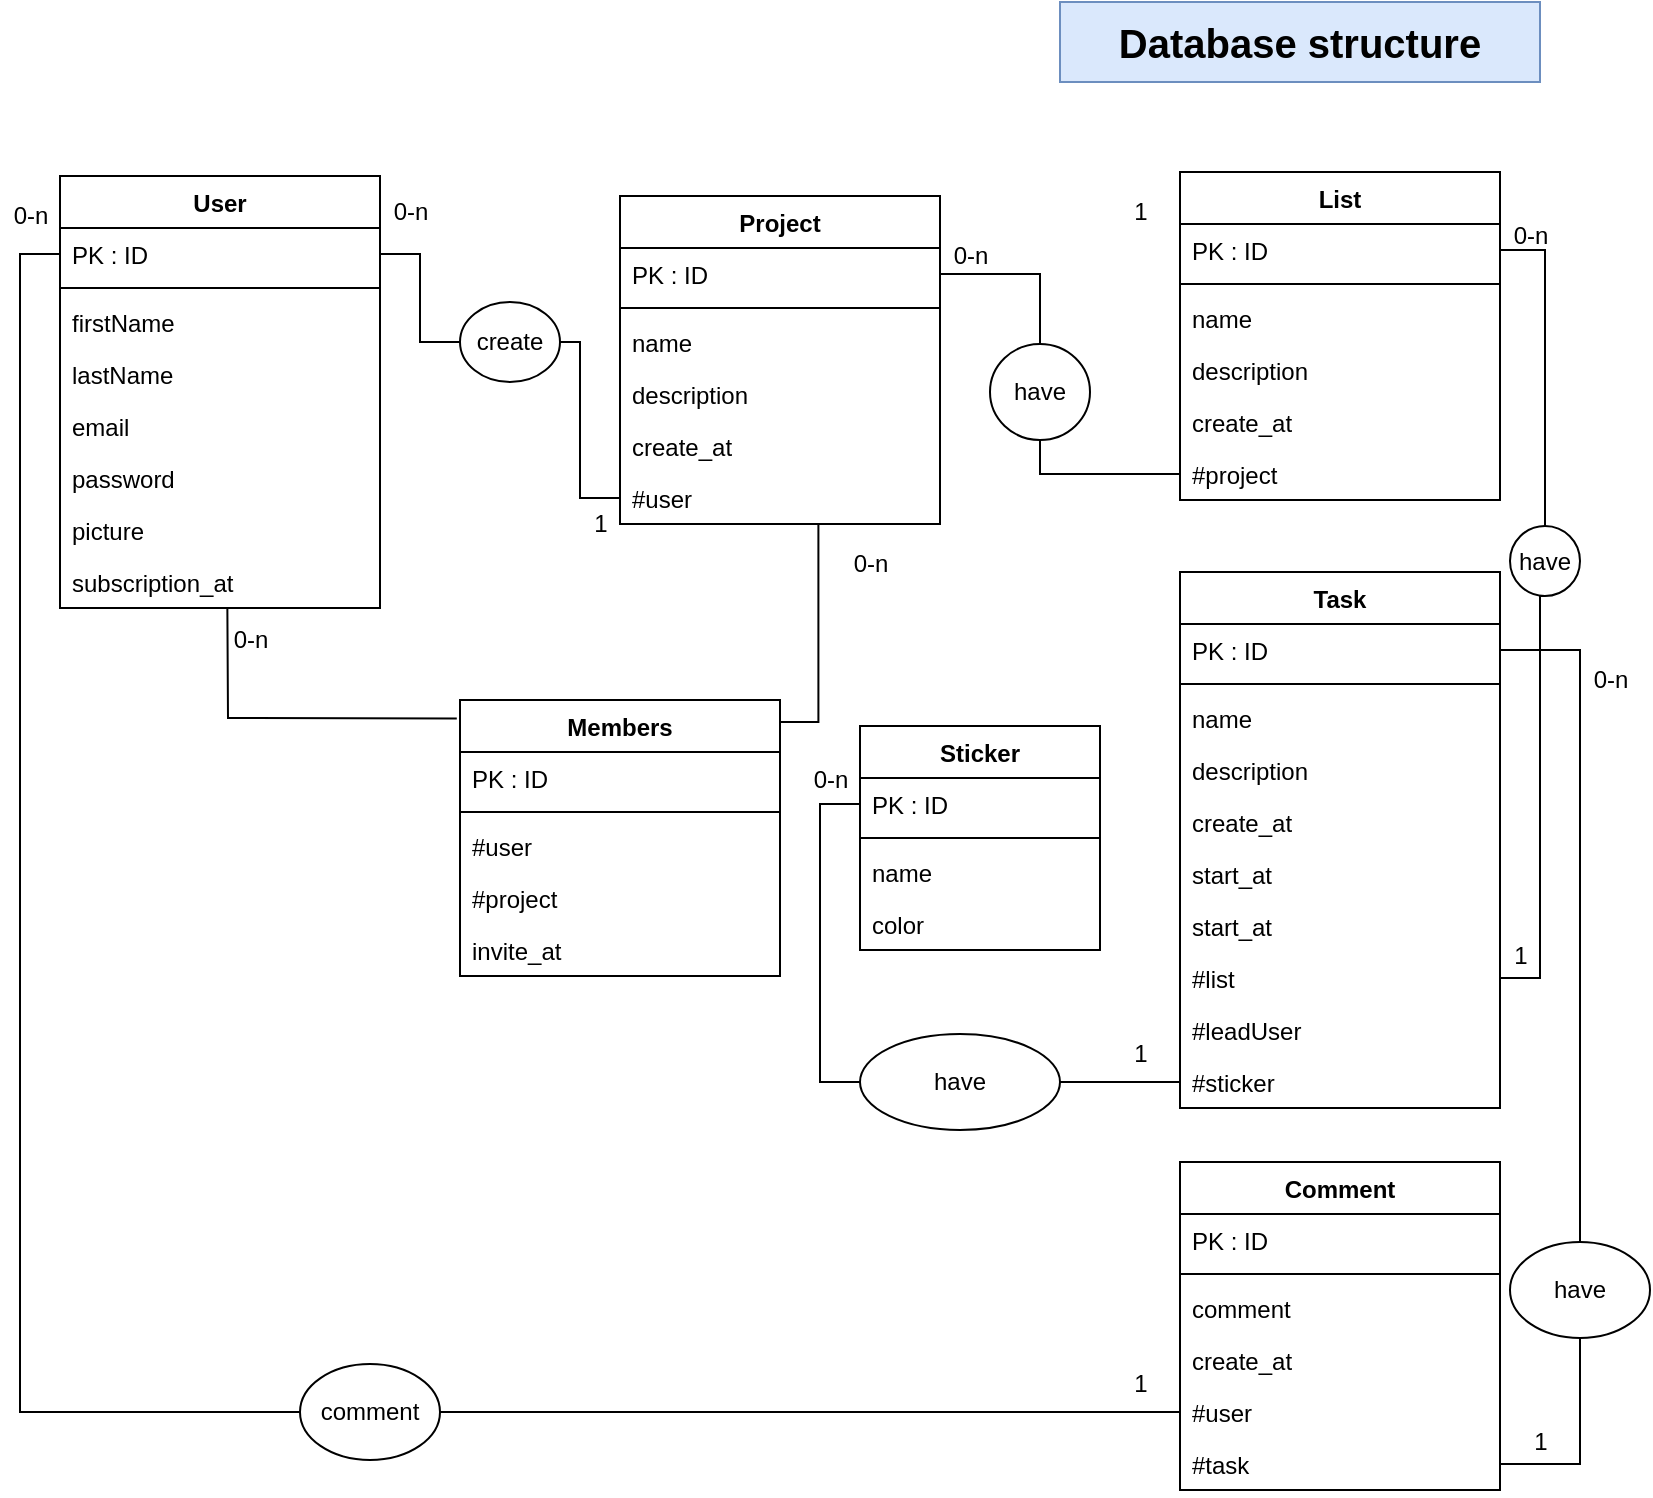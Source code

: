 <mxfile version="14.1.8" type="device"><diagram id="HDbMhDB7XsGi5WWxnpXI" name="Page-1"><mxGraphModel dx="1662" dy="822" grid="1" gridSize="10" guides="1" tooltips="1" connect="1" arrows="1" fold="1" page="1" pageScale="1" pageWidth="827" pageHeight="1169" math="0" shadow="0"><root><mxCell id="0"/><mxCell id="1" parent="0"/><mxCell id="4TvPpoLYzu6q3lhIc_QF-1" value="Project" style="swimlane;fontStyle=1;align=center;verticalAlign=top;childLayout=stackLayout;horizontal=1;startSize=26;horizontalStack=0;resizeParent=1;resizeParentMax=0;resizeLast=0;collapsible=1;marginBottom=0;" parent="1" vertex="1"><mxGeometry x="480" y="137" width="160" height="164" as="geometry"/></mxCell><mxCell id="4TvPpoLYzu6q3lhIc_QF-2" value="PK : ID" style="text;strokeColor=none;fillColor=none;align=left;verticalAlign=top;spacingLeft=4;spacingRight=4;overflow=hidden;rotatable=0;points=[[0,0.5],[1,0.5]];portConstraint=eastwest;" parent="4TvPpoLYzu6q3lhIc_QF-1" vertex="1"><mxGeometry y="26" width="160" height="26" as="geometry"/></mxCell><mxCell id="4TvPpoLYzu6q3lhIc_QF-3" value="" style="line;strokeWidth=1;fillColor=none;align=left;verticalAlign=middle;spacingTop=-1;spacingLeft=3;spacingRight=3;rotatable=0;labelPosition=right;points=[];portConstraint=eastwest;" parent="4TvPpoLYzu6q3lhIc_QF-1" vertex="1"><mxGeometry y="52" width="160" height="8" as="geometry"/></mxCell><mxCell id="4TvPpoLYzu6q3lhIc_QF-22" value="name&#10;" style="text;strokeColor=none;fillColor=none;align=left;verticalAlign=top;spacingLeft=4;spacingRight=4;overflow=hidden;rotatable=0;points=[[0,0.5],[1,0.5]];portConstraint=eastwest;" parent="4TvPpoLYzu6q3lhIc_QF-1" vertex="1"><mxGeometry y="60" width="160" height="26" as="geometry"/></mxCell><mxCell id="4TvPpoLYzu6q3lhIc_QF-23" value="description&#10;" style="text;strokeColor=none;fillColor=none;align=left;verticalAlign=top;spacingLeft=4;spacingRight=4;overflow=hidden;rotatable=0;points=[[0,0.5],[1,0.5]];portConstraint=eastwest;" parent="4TvPpoLYzu6q3lhIc_QF-1" vertex="1"><mxGeometry y="86" width="160" height="26" as="geometry"/></mxCell><mxCell id="4TvPpoLYzu6q3lhIc_QF-21" value="create_at" style="text;strokeColor=none;fillColor=none;align=left;verticalAlign=top;spacingLeft=4;spacingRight=4;overflow=hidden;rotatable=0;points=[[0,0.5],[1,0.5]];portConstraint=eastwest;" parent="4TvPpoLYzu6q3lhIc_QF-1" vertex="1"><mxGeometry y="112" width="160" height="26" as="geometry"/></mxCell><mxCell id="VicLam8vCwVhrmRGH8Kk-8" value="#user" style="text;strokeColor=none;fillColor=none;align=left;verticalAlign=top;spacingLeft=4;spacingRight=4;overflow=hidden;rotatable=0;points=[[0,0.5],[1,0.5]];portConstraint=eastwest;" parent="4TvPpoLYzu6q3lhIc_QF-1" vertex="1"><mxGeometry y="138" width="160" height="26" as="geometry"/></mxCell><mxCell id="XpzDus3BDFnQCMsZYzpW-7" style="rounded=0;orthogonalLoop=1;jettySize=auto;html=1;endArrow=none;endFill=0;exitX=0.523;exitY=1;exitDx=0;exitDy=0;exitPerimeter=0;entryX=-0.01;entryY=0.067;entryDx=0;entryDy=0;entryPerimeter=0;" parent="1" source="4TvPpoLYzu6q3lhIc_QF-13" target="VicLam8vCwVhrmRGH8Kk-1" edge="1"><mxGeometry relative="1" as="geometry"><mxPoint x="282.4" y="371.808" as="sourcePoint"/><mxPoint x="404" y="399.5" as="targetPoint"/><Array as="points"><mxPoint x="284" y="398"/></Array></mxGeometry></mxCell><mxCell id="4TvPpoLYzu6q3lhIc_QF-5" value="User" style="swimlane;fontStyle=1;align=center;verticalAlign=top;childLayout=stackLayout;horizontal=1;startSize=26;horizontalStack=0;resizeParent=1;resizeParentMax=0;resizeLast=0;collapsible=1;marginBottom=0;" parent="1" vertex="1"><mxGeometry x="200" y="127" width="160" height="216" as="geometry"/></mxCell><mxCell id="4TvPpoLYzu6q3lhIc_QF-6" value="PK : ID" style="text;strokeColor=none;fillColor=none;align=left;verticalAlign=top;spacingLeft=4;spacingRight=4;overflow=hidden;rotatable=0;points=[[0,0.5],[1,0.5]];portConstraint=eastwest;" parent="4TvPpoLYzu6q3lhIc_QF-5" vertex="1"><mxGeometry y="26" width="160" height="26" as="geometry"/></mxCell><mxCell id="4TvPpoLYzu6q3lhIc_QF-7" value="" style="line;strokeWidth=1;fillColor=none;align=left;verticalAlign=middle;spacingTop=-1;spacingLeft=3;spacingRight=3;rotatable=0;labelPosition=right;points=[];portConstraint=eastwest;" parent="4TvPpoLYzu6q3lhIc_QF-5" vertex="1"><mxGeometry y="52" width="160" height="8" as="geometry"/></mxCell><mxCell id="4TvPpoLYzu6q3lhIc_QF-10" value="firstName" style="text;strokeColor=none;fillColor=none;align=left;verticalAlign=top;spacingLeft=4;spacingRight=4;overflow=hidden;rotatable=0;points=[[0,0.5],[1,0.5]];portConstraint=eastwest;" parent="4TvPpoLYzu6q3lhIc_QF-5" vertex="1"><mxGeometry y="60" width="160" height="26" as="geometry"/></mxCell><mxCell id="4TvPpoLYzu6q3lhIc_QF-11" value="lastName&#10;" style="text;strokeColor=none;fillColor=none;align=left;verticalAlign=top;spacingLeft=4;spacingRight=4;overflow=hidden;rotatable=0;points=[[0,0.5],[1,0.5]];portConstraint=eastwest;" parent="4TvPpoLYzu6q3lhIc_QF-5" vertex="1"><mxGeometry y="86" width="160" height="26" as="geometry"/></mxCell><mxCell id="4TvPpoLYzu6q3lhIc_QF-12" value="email&#10;" style="text;strokeColor=none;fillColor=none;align=left;verticalAlign=top;spacingLeft=4;spacingRight=4;overflow=hidden;rotatable=0;points=[[0,0.5],[1,0.5]];portConstraint=eastwest;" parent="4TvPpoLYzu6q3lhIc_QF-5" vertex="1"><mxGeometry y="112" width="160" height="26" as="geometry"/></mxCell><mxCell id="4TvPpoLYzu6q3lhIc_QF-15" value="password&#10;&#10;" style="text;strokeColor=none;fillColor=none;align=left;verticalAlign=top;spacingLeft=4;spacingRight=4;overflow=hidden;rotatable=0;points=[[0,0.5],[1,0.5]];portConstraint=eastwest;" parent="4TvPpoLYzu6q3lhIc_QF-5" vertex="1"><mxGeometry y="138" width="160" height="26" as="geometry"/></mxCell><mxCell id="4TvPpoLYzu6q3lhIc_QF-24" value="picture&#10;" style="text;strokeColor=none;fillColor=none;align=left;verticalAlign=top;spacingLeft=4;spacingRight=4;overflow=hidden;rotatable=0;points=[[0,0.5],[1,0.5]];portConstraint=eastwest;" parent="4TvPpoLYzu6q3lhIc_QF-5" vertex="1"><mxGeometry y="164" width="160" height="26" as="geometry"/></mxCell><mxCell id="4TvPpoLYzu6q3lhIc_QF-13" value="subscription_at" style="text;strokeColor=none;fillColor=none;align=left;verticalAlign=top;spacingLeft=4;spacingRight=4;overflow=hidden;rotatable=0;points=[[0,0.5],[1,0.5]];portConstraint=eastwest;" parent="4TvPpoLYzu6q3lhIc_QF-5" vertex="1"><mxGeometry y="190" width="160" height="26" as="geometry"/></mxCell><mxCell id="4TvPpoLYzu6q3lhIc_QF-25" value="List" style="swimlane;fontStyle=1;align=center;verticalAlign=top;childLayout=stackLayout;horizontal=1;startSize=26;horizontalStack=0;resizeParent=1;resizeParentMax=0;resizeLast=0;collapsible=1;marginBottom=0;" parent="1" vertex="1"><mxGeometry x="760" y="125" width="160" height="164" as="geometry"/></mxCell><mxCell id="4TvPpoLYzu6q3lhIc_QF-26" value="PK : ID" style="text;strokeColor=none;fillColor=none;align=left;verticalAlign=top;spacingLeft=4;spacingRight=4;overflow=hidden;rotatable=0;points=[[0,0.5],[1,0.5]];portConstraint=eastwest;" parent="4TvPpoLYzu6q3lhIc_QF-25" vertex="1"><mxGeometry y="26" width="160" height="26" as="geometry"/></mxCell><mxCell id="4TvPpoLYzu6q3lhIc_QF-27" value="" style="line;strokeWidth=1;fillColor=none;align=left;verticalAlign=middle;spacingTop=-1;spacingLeft=3;spacingRight=3;rotatable=0;labelPosition=right;points=[];portConstraint=eastwest;" parent="4TvPpoLYzu6q3lhIc_QF-25" vertex="1"><mxGeometry y="52" width="160" height="8" as="geometry"/></mxCell><mxCell id="4TvPpoLYzu6q3lhIc_QF-28" value="name&#10;" style="text;strokeColor=none;fillColor=none;align=left;verticalAlign=top;spacingLeft=4;spacingRight=4;overflow=hidden;rotatable=0;points=[[0,0.5],[1,0.5]];portConstraint=eastwest;" parent="4TvPpoLYzu6q3lhIc_QF-25" vertex="1"><mxGeometry y="60" width="160" height="26" as="geometry"/></mxCell><mxCell id="4TvPpoLYzu6q3lhIc_QF-29" value="description&#10;" style="text;strokeColor=none;fillColor=none;align=left;verticalAlign=top;spacingLeft=4;spacingRight=4;overflow=hidden;rotatable=0;points=[[0,0.5],[1,0.5]];portConstraint=eastwest;" parent="4TvPpoLYzu6q3lhIc_QF-25" vertex="1"><mxGeometry y="86" width="160" height="26" as="geometry"/></mxCell><mxCell id="XpzDus3BDFnQCMsZYzpW-29" value="create_at" style="text;strokeColor=none;fillColor=none;align=left;verticalAlign=top;spacingLeft=4;spacingRight=4;overflow=hidden;rotatable=0;points=[[0,0.5],[1,0.5]];portConstraint=eastwest;" parent="4TvPpoLYzu6q3lhIc_QF-25" vertex="1"><mxGeometry y="112" width="160" height="26" as="geometry"/></mxCell><mxCell id="4TvPpoLYzu6q3lhIc_QF-30" value="#project" style="text;strokeColor=none;fillColor=none;align=left;verticalAlign=top;spacingLeft=4;spacingRight=4;overflow=hidden;rotatable=0;points=[[0,0.5],[1,0.5]];portConstraint=eastwest;" parent="4TvPpoLYzu6q3lhIc_QF-25" vertex="1"><mxGeometry y="138" width="160" height="26" as="geometry"/></mxCell><mxCell id="4TvPpoLYzu6q3lhIc_QF-33" value="Task" style="swimlane;fontStyle=1;align=center;verticalAlign=top;childLayout=stackLayout;horizontal=1;startSize=26;horizontalStack=0;resizeParent=1;resizeParentMax=0;resizeLast=0;collapsible=1;marginBottom=0;" parent="1" vertex="1"><mxGeometry x="760" y="325" width="160" height="268" as="geometry"/></mxCell><mxCell id="4TvPpoLYzu6q3lhIc_QF-34" value="PK : ID" style="text;strokeColor=none;fillColor=none;align=left;verticalAlign=top;spacingLeft=4;spacingRight=4;overflow=hidden;rotatable=0;points=[[0,0.5],[1,0.5]];portConstraint=eastwest;" parent="4TvPpoLYzu6q3lhIc_QF-33" vertex="1"><mxGeometry y="26" width="160" height="26" as="geometry"/></mxCell><mxCell id="4TvPpoLYzu6q3lhIc_QF-35" value="" style="line;strokeWidth=1;fillColor=none;align=left;verticalAlign=middle;spacingTop=-1;spacingLeft=3;spacingRight=3;rotatable=0;labelPosition=right;points=[];portConstraint=eastwest;" parent="4TvPpoLYzu6q3lhIc_QF-33" vertex="1"><mxGeometry y="52" width="160" height="8" as="geometry"/></mxCell><mxCell id="4TvPpoLYzu6q3lhIc_QF-36" value="name&#10;" style="text;strokeColor=none;fillColor=none;align=left;verticalAlign=top;spacingLeft=4;spacingRight=4;overflow=hidden;rotatable=0;points=[[0,0.5],[1,0.5]];portConstraint=eastwest;" parent="4TvPpoLYzu6q3lhIc_QF-33" vertex="1"><mxGeometry y="60" width="160" height="26" as="geometry"/></mxCell><mxCell id="4TvPpoLYzu6q3lhIc_QF-37" value="description&#10;" style="text;strokeColor=none;fillColor=none;align=left;verticalAlign=top;spacingLeft=4;spacingRight=4;overflow=hidden;rotatable=0;points=[[0,0.5],[1,0.5]];portConstraint=eastwest;" parent="4TvPpoLYzu6q3lhIc_QF-33" vertex="1"><mxGeometry y="86" width="160" height="26" as="geometry"/></mxCell><mxCell id="VicLam8vCwVhrmRGH8Kk-11" value="create_at" style="text;strokeColor=none;fillColor=none;align=left;verticalAlign=top;spacingLeft=4;spacingRight=4;overflow=hidden;rotatable=0;points=[[0,0.5],[1,0.5]];portConstraint=eastwest;" parent="4TvPpoLYzu6q3lhIc_QF-33" vertex="1"><mxGeometry y="112" width="160" height="26" as="geometry"/></mxCell><mxCell id="VicLam8vCwVhrmRGH8Kk-13" value="start_at" style="text;strokeColor=none;fillColor=none;align=left;verticalAlign=top;spacingLeft=4;spacingRight=4;overflow=hidden;rotatable=0;points=[[0,0.5],[1,0.5]];portConstraint=eastwest;" parent="4TvPpoLYzu6q3lhIc_QF-33" vertex="1"><mxGeometry y="138" width="160" height="26" as="geometry"/></mxCell><mxCell id="VicLam8vCwVhrmRGH8Kk-12" value="start_at" style="text;strokeColor=none;fillColor=none;align=left;verticalAlign=top;spacingLeft=4;spacingRight=4;overflow=hidden;rotatable=0;points=[[0,0.5],[1,0.5]];portConstraint=eastwest;" parent="4TvPpoLYzu6q3lhIc_QF-33" vertex="1"><mxGeometry y="164" width="160" height="26" as="geometry"/></mxCell><mxCell id="XpzDus3BDFnQCMsZYzpW-15" value="#list" style="text;strokeColor=none;fillColor=none;align=left;verticalAlign=top;spacingLeft=4;spacingRight=4;overflow=hidden;rotatable=0;points=[[0,0.5],[1,0.5]];portConstraint=eastwest;" parent="4TvPpoLYzu6q3lhIc_QF-33" vertex="1"><mxGeometry y="190" width="160" height="26" as="geometry"/></mxCell><mxCell id="VicLam8vCwVhrmRGH8Kk-14" value="#leadUser" style="text;strokeColor=none;fillColor=none;align=left;verticalAlign=top;spacingLeft=4;spacingRight=4;overflow=hidden;rotatable=0;points=[[0,0.5],[1,0.5]];portConstraint=eastwest;" parent="4TvPpoLYzu6q3lhIc_QF-33" vertex="1"><mxGeometry y="216" width="160" height="26" as="geometry"/></mxCell><mxCell id="4TvPpoLYzu6q3lhIc_QF-38" value="#sticker" style="text;strokeColor=none;fillColor=none;align=left;verticalAlign=top;spacingLeft=4;spacingRight=4;overflow=hidden;rotatable=0;points=[[0,0.5],[1,0.5]];portConstraint=eastwest;" parent="4TvPpoLYzu6q3lhIc_QF-33" vertex="1"><mxGeometry y="242" width="160" height="26" as="geometry"/></mxCell><mxCell id="4TvPpoLYzu6q3lhIc_QF-42" value="Comment" style="swimlane;fontStyle=1;align=center;verticalAlign=top;childLayout=stackLayout;horizontal=1;startSize=26;horizontalStack=0;resizeParent=1;resizeParentMax=0;resizeLast=0;collapsible=1;marginBottom=0;" parent="1" vertex="1"><mxGeometry x="760" y="620" width="160" height="164" as="geometry"/></mxCell><mxCell id="4TvPpoLYzu6q3lhIc_QF-43" value="PK : ID" style="text;strokeColor=none;fillColor=none;align=left;verticalAlign=top;spacingLeft=4;spacingRight=4;overflow=hidden;rotatable=0;points=[[0,0.5],[1,0.5]];portConstraint=eastwest;" parent="4TvPpoLYzu6q3lhIc_QF-42" vertex="1"><mxGeometry y="26" width="160" height="26" as="geometry"/></mxCell><mxCell id="4TvPpoLYzu6q3lhIc_QF-44" value="" style="line;strokeWidth=1;fillColor=none;align=left;verticalAlign=middle;spacingTop=-1;spacingLeft=3;spacingRight=3;rotatable=0;labelPosition=right;points=[];portConstraint=eastwest;" parent="4TvPpoLYzu6q3lhIc_QF-42" vertex="1"><mxGeometry y="52" width="160" height="8" as="geometry"/></mxCell><mxCell id="4TvPpoLYzu6q3lhIc_QF-46" value="comment" style="text;strokeColor=none;fillColor=none;align=left;verticalAlign=top;spacingLeft=4;spacingRight=4;overflow=hidden;rotatable=0;points=[[0,0.5],[1,0.5]];portConstraint=eastwest;" parent="4TvPpoLYzu6q3lhIc_QF-42" vertex="1"><mxGeometry y="60" width="160" height="26" as="geometry"/></mxCell><mxCell id="4TvPpoLYzu6q3lhIc_QF-47" value="create_at" style="text;strokeColor=none;fillColor=none;align=left;verticalAlign=top;spacingLeft=4;spacingRight=4;overflow=hidden;rotatable=0;points=[[0,0.5],[1,0.5]];portConstraint=eastwest;" parent="4TvPpoLYzu6q3lhIc_QF-42" vertex="1"><mxGeometry y="86" width="160" height="26" as="geometry"/></mxCell><mxCell id="4TvPpoLYzu6q3lhIc_QF-48" value="#user&#10;" style="text;strokeColor=none;fillColor=none;align=left;verticalAlign=top;spacingLeft=4;spacingRight=4;overflow=hidden;rotatable=0;points=[[0,0.5],[1,0.5]];portConstraint=eastwest;" parent="4TvPpoLYzu6q3lhIc_QF-42" vertex="1"><mxGeometry y="112" width="160" height="26" as="geometry"/></mxCell><mxCell id="XpzDus3BDFnQCMsZYzpW-10" value="#task" style="text;strokeColor=none;fillColor=none;align=left;verticalAlign=top;spacingLeft=4;spacingRight=4;overflow=hidden;rotatable=0;points=[[0,0.5],[1,0.5]];portConstraint=eastwest;" parent="4TvPpoLYzu6q3lhIc_QF-42" vertex="1"><mxGeometry y="138" width="160" height="26" as="geometry"/></mxCell><mxCell id="4TvPpoLYzu6q3lhIc_QF-51" style="edgeStyle=orthogonalEdgeStyle;rounded=0;orthogonalLoop=1;jettySize=auto;html=1;entryX=1;entryY=0.5;entryDx=0;entryDy=0;startArrow=none;startFill=0;endArrow=none;endFill=0;exitX=0;exitY=0.5;exitDx=0;exitDy=0;" parent="1" source="VicLam8vCwVhrmRGH8Kk-26" target="4TvPpoLYzu6q3lhIc_QF-6" edge="1"><mxGeometry relative="1" as="geometry"/></mxCell><mxCell id="4TvPpoLYzu6q3lhIc_QF-52" style="edgeStyle=orthogonalEdgeStyle;rounded=0;orthogonalLoop=1;jettySize=auto;html=1;entryX=1;entryY=0.5;entryDx=0;entryDy=0;endArrow=none;endFill=0;exitX=0.5;exitY=0;exitDx=0;exitDy=0;" parent="1" source="VicLam8vCwVhrmRGH8Kk-42" target="4TvPpoLYzu6q3lhIc_QF-2" edge="1"><mxGeometry relative="1" as="geometry"/></mxCell><mxCell id="4TvPpoLYzu6q3lhIc_QF-53" style="edgeStyle=orthogonalEdgeStyle;rounded=0;orthogonalLoop=1;jettySize=auto;html=1;entryX=1;entryY=0.5;entryDx=0;entryDy=0;endArrow=none;endFill=0;exitX=0.5;exitY=0;exitDx=0;exitDy=0;" parent="1" source="VicLam8vCwVhrmRGH8Kk-43" target="4TvPpoLYzu6q3lhIc_QF-26" edge="1"><mxGeometry relative="1" as="geometry"><mxPoint x="960" y="510" as="sourcePoint"/><mxPoint x="920" y="276" as="targetPoint"/></mxGeometry></mxCell><mxCell id="4TvPpoLYzu6q3lhIc_QF-54" style="rounded=0;orthogonalLoop=1;jettySize=auto;html=1;endArrow=none;endFill=0;exitX=0.5;exitY=0;exitDx=0;exitDy=0;entryX=1;entryY=0.5;entryDx=0;entryDy=0;" parent="1" source="VicLam8vCwVhrmRGH8Kk-44" target="4TvPpoLYzu6q3lhIc_QF-34" edge="1"><mxGeometry relative="1" as="geometry"><mxPoint x="960" y="620" as="targetPoint"/><Array as="points"><mxPoint x="960" y="364"/></Array></mxGeometry></mxCell><mxCell id="VicLam8vCwVhrmRGH8Kk-10" style="edgeStyle=orthogonalEdgeStyle;rounded=0;orthogonalLoop=1;jettySize=auto;html=1;endArrow=none;endFill=0;exitX=1;exitY=0.08;exitDx=0;exitDy=0;exitPerimeter=0;entryX=0.62;entryY=1;entryDx=0;entryDy=0;entryPerimeter=0;" parent="1" source="VicLam8vCwVhrmRGH8Kk-1" target="VicLam8vCwVhrmRGH8Kk-8" edge="1"><mxGeometry relative="1" as="geometry"><mxPoint x="580" y="327" as="targetPoint"/><Array as="points"><mxPoint x="579" y="400"/></Array></mxGeometry></mxCell><mxCell id="VicLam8vCwVhrmRGH8Kk-1" value="Members" style="swimlane;fontStyle=1;align=center;verticalAlign=top;childLayout=stackLayout;horizontal=1;startSize=26;horizontalStack=0;resizeParent=1;resizeParentMax=0;resizeLast=0;collapsible=1;marginBottom=0;" parent="1" vertex="1"><mxGeometry x="400" y="389" width="160" height="138" as="geometry"/></mxCell><mxCell id="VicLam8vCwVhrmRGH8Kk-2" value="PK : ID" style="text;strokeColor=none;fillColor=none;align=left;verticalAlign=top;spacingLeft=4;spacingRight=4;overflow=hidden;rotatable=0;points=[[0,0.5],[1,0.5]];portConstraint=eastwest;" parent="VicLam8vCwVhrmRGH8Kk-1" vertex="1"><mxGeometry y="26" width="160" height="26" as="geometry"/></mxCell><mxCell id="VicLam8vCwVhrmRGH8Kk-3" value="" style="line;strokeWidth=1;fillColor=none;align=left;verticalAlign=middle;spacingTop=-1;spacingLeft=3;spacingRight=3;rotatable=0;labelPosition=right;points=[];portConstraint=eastwest;" parent="VicLam8vCwVhrmRGH8Kk-1" vertex="1"><mxGeometry y="52" width="160" height="8" as="geometry"/></mxCell><mxCell id="VicLam8vCwVhrmRGH8Kk-4" value="#user" style="text;strokeColor=none;fillColor=none;align=left;verticalAlign=top;spacingLeft=4;spacingRight=4;overflow=hidden;rotatable=0;points=[[0,0.5],[1,0.5]];portConstraint=eastwest;" parent="VicLam8vCwVhrmRGH8Kk-1" vertex="1"><mxGeometry y="60" width="160" height="26" as="geometry"/></mxCell><mxCell id="VicLam8vCwVhrmRGH8Kk-7" value="#project" style="text;strokeColor=none;fillColor=none;align=left;verticalAlign=top;spacingLeft=4;spacingRight=4;overflow=hidden;rotatable=0;points=[[0,0.5],[1,0.5]];portConstraint=eastwest;" parent="VicLam8vCwVhrmRGH8Kk-1" vertex="1"><mxGeometry y="86" width="160" height="26" as="geometry"/></mxCell><mxCell id="VicLam8vCwVhrmRGH8Kk-5" value="invite_at" style="text;strokeColor=none;fillColor=none;align=left;verticalAlign=top;spacingLeft=4;spacingRight=4;overflow=hidden;rotatable=0;points=[[0,0.5],[1,0.5]];portConstraint=eastwest;" parent="VicLam8vCwVhrmRGH8Kk-1" vertex="1"><mxGeometry y="112" width="160" height="26" as="geometry"/></mxCell><mxCell id="VicLam8vCwVhrmRGH8Kk-15" value="Sticker" style="swimlane;fontStyle=1;align=center;verticalAlign=top;childLayout=stackLayout;horizontal=1;startSize=26;horizontalStack=0;resizeParent=1;resizeParentMax=0;resizeLast=0;collapsible=1;marginBottom=0;" parent="1" vertex="1"><mxGeometry x="600" y="402" width="120" height="112" as="geometry"/></mxCell><mxCell id="VicLam8vCwVhrmRGH8Kk-16" value="PK : ID" style="text;strokeColor=none;fillColor=none;align=left;verticalAlign=top;spacingLeft=4;spacingRight=4;overflow=hidden;rotatable=0;points=[[0,0.5],[1,0.5]];portConstraint=eastwest;" parent="VicLam8vCwVhrmRGH8Kk-15" vertex="1"><mxGeometry y="26" width="120" height="26" as="geometry"/></mxCell><mxCell id="VicLam8vCwVhrmRGH8Kk-17" value="" style="line;strokeWidth=1;fillColor=none;align=left;verticalAlign=middle;spacingTop=-1;spacingLeft=3;spacingRight=3;rotatable=0;labelPosition=right;points=[];portConstraint=eastwest;" parent="VicLam8vCwVhrmRGH8Kk-15" vertex="1"><mxGeometry y="52" width="120" height="8" as="geometry"/></mxCell><mxCell id="VicLam8vCwVhrmRGH8Kk-23" value="name&#10;" style="text;strokeColor=none;fillColor=none;align=left;verticalAlign=top;spacingLeft=4;spacingRight=4;overflow=hidden;rotatable=0;points=[[0,0.5],[1,0.5]];portConstraint=eastwest;" parent="VicLam8vCwVhrmRGH8Kk-15" vertex="1"><mxGeometry y="60" width="120" height="26" as="geometry"/></mxCell><mxCell id="VicLam8vCwVhrmRGH8Kk-18" value="color" style="text;strokeColor=none;fillColor=none;align=left;verticalAlign=top;spacingLeft=4;spacingRight=4;overflow=hidden;rotatable=0;points=[[0,0.5],[1,0.5]];portConstraint=eastwest;" parent="VicLam8vCwVhrmRGH8Kk-15" vertex="1"><mxGeometry y="86" width="120" height="26" as="geometry"/></mxCell><mxCell id="VicLam8vCwVhrmRGH8Kk-22" style="edgeStyle=orthogonalEdgeStyle;rounded=0;orthogonalLoop=1;jettySize=auto;html=1;entryX=0;entryY=0.5;entryDx=0;entryDy=0;endArrow=none;endFill=0;" parent="1" source="VicLam8vCwVhrmRGH8Kk-46" target="VicLam8vCwVhrmRGH8Kk-16" edge="1"><mxGeometry relative="1" as="geometry"><Array as="points"><mxPoint x="580" y="580"/><mxPoint x="580" y="441"/></Array></mxGeometry></mxCell><mxCell id="VicLam8vCwVhrmRGH8Kk-24" value="1" style="text;html=1;align=center;verticalAlign=middle;resizable=0;points=[];autosize=1;" parent="1" vertex="1"><mxGeometry x="460" y="291" width="20" height="20" as="geometry"/></mxCell><mxCell id="VicLam8vCwVhrmRGH8Kk-25" value="0-n" style="text;html=1;align=center;verticalAlign=middle;resizable=0;points=[];autosize=1;" parent="1" vertex="1"><mxGeometry x="360" y="135" width="30" height="20" as="geometry"/></mxCell><mxCell id="VicLam8vCwVhrmRGH8Kk-29" value="0-n" style="text;html=1;align=center;verticalAlign=middle;resizable=0;points=[];autosize=1;" parent="1" vertex="1"><mxGeometry x="640" y="157" width="30" height="20" as="geometry"/></mxCell><mxCell id="VicLam8vCwVhrmRGH8Kk-30" value="1" style="text;html=1;align=center;verticalAlign=middle;resizable=0;points=[];autosize=1;" parent="1" vertex="1"><mxGeometry x="730" y="135" width="20" height="20" as="geometry"/></mxCell><mxCell id="VicLam8vCwVhrmRGH8Kk-31" value="0-n" style="text;html=1;align=center;verticalAlign=middle;resizable=0;points=[];autosize=1;" parent="1" vertex="1"><mxGeometry x="920" y="147" width="30" height="20" as="geometry"/></mxCell><mxCell id="VicLam8vCwVhrmRGH8Kk-34" value="1" style="text;html=1;align=center;verticalAlign=middle;resizable=0;points=[];autosize=1;" parent="1" vertex="1"><mxGeometry x="920" y="507" width="20" height="20" as="geometry"/></mxCell><mxCell id="VicLam8vCwVhrmRGH8Kk-35" value="0-n" style="text;html=1;align=center;verticalAlign=middle;resizable=0;points=[];autosize=1;" parent="1" vertex="1"><mxGeometry x="960" y="369" width="30" height="20" as="geometry"/></mxCell><mxCell id="VicLam8vCwVhrmRGH8Kk-36" value="0-n" style="text;html=1;align=center;verticalAlign=middle;resizable=0;points=[];autosize=1;" parent="1" vertex="1"><mxGeometry x="570" y="419" width="30" height="20" as="geometry"/></mxCell><mxCell id="VicLam8vCwVhrmRGH8Kk-47" value="Database structure" style="text;html=1;strokeColor=#6c8ebf;fillColor=#dae8fc;align=center;verticalAlign=middle;whiteSpace=wrap;rounded=0;fontSize=20;fontStyle=1" parent="1" vertex="1"><mxGeometry x="700" y="40" width="240" height="40" as="geometry"/></mxCell><mxCell id="XpzDus3BDFnQCMsZYzpW-8" value="0-n" style="text;html=1;align=center;verticalAlign=middle;resizable=0;points=[];autosize=1;" parent="1" vertex="1"><mxGeometry x="590" y="311" width="30" height="20" as="geometry"/></mxCell><mxCell id="XpzDus3BDFnQCMsZYzpW-9" value="0-n" style="text;html=1;align=center;verticalAlign=middle;resizable=0;points=[];autosize=1;" parent="1" vertex="1"><mxGeometry x="280" y="349" width="30" height="20" as="geometry"/></mxCell><mxCell id="VicLam8vCwVhrmRGH8Kk-44" value="have" style="ellipse;whiteSpace=wrap;html=1;" parent="1" vertex="1"><mxGeometry x="925" y="660" width="70" height="48" as="geometry"/></mxCell><mxCell id="XpzDus3BDFnQCMsZYzpW-11" style="rounded=0;orthogonalLoop=1;jettySize=auto;html=1;endArrow=none;endFill=0;exitX=1;exitY=0.5;exitDx=0;exitDy=0;entryX=0.5;entryY=1;entryDx=0;entryDy=0;" parent="1" source="XpzDus3BDFnQCMsZYzpW-10" target="VicLam8vCwVhrmRGH8Kk-44" edge="1"><mxGeometry relative="1" as="geometry"><mxPoint x="1330" y="272" as="sourcePoint"/><mxPoint x="1000" y="550" as="targetPoint"/><Array as="points"><mxPoint x="960" y="771"/></Array></mxGeometry></mxCell><mxCell id="VicLam8vCwVhrmRGH8Kk-46" value="have" style="ellipse;whiteSpace=wrap;html=1;" parent="1" vertex="1"><mxGeometry x="600" y="556" width="100" height="48" as="geometry"/></mxCell><mxCell id="XpzDus3BDFnQCMsZYzpW-16" style="rounded=0;orthogonalLoop=1;jettySize=auto;html=1;endArrow=none;endFill=0;" parent="1" edge="1"><mxGeometry relative="1" as="geometry"><mxPoint x="760" y="580" as="sourcePoint"/><mxPoint x="700" y="580" as="targetPoint"/></mxGeometry></mxCell><mxCell id="XpzDus3BDFnQCMsZYzpW-17" value="1" style="text;html=1;align=center;verticalAlign=middle;resizable=0;points=[];autosize=1;" parent="1" vertex="1"><mxGeometry x="930" y="750" width="20" height="20" as="geometry"/></mxCell><mxCell id="XpzDus3BDFnQCMsZYzpW-19" value="1" style="text;html=1;align=center;verticalAlign=middle;resizable=0;points=[];autosize=1;" parent="1" vertex="1"><mxGeometry x="730" y="556" width="20" height="20" as="geometry"/></mxCell><mxCell id="VicLam8vCwVhrmRGH8Kk-43" value="have" style="ellipse;whiteSpace=wrap;html=1;" parent="1" vertex="1"><mxGeometry x="925" y="302" width="35" height="35" as="geometry"/></mxCell><mxCell id="XpzDus3BDFnQCMsZYzpW-21" style="edgeStyle=orthogonalEdgeStyle;rounded=0;orthogonalLoop=1;jettySize=auto;html=1;entryX=0.5;entryY=1;entryDx=0;entryDy=0;endArrow=none;endFill=0;exitX=1;exitY=0.5;exitDx=0;exitDy=0;" parent="1" source="XpzDus3BDFnQCMsZYzpW-15" target="VicLam8vCwVhrmRGH8Kk-43" edge="1"><mxGeometry relative="1" as="geometry"><mxPoint x="920" y="528" as="sourcePoint"/><mxPoint x="920" y="276" as="targetPoint"/><Array as="points"><mxPoint x="940" y="528"/></Array></mxGeometry></mxCell><mxCell id="XpzDus3BDFnQCMsZYzpW-22" style="edgeStyle=orthogonalEdgeStyle;rounded=0;orthogonalLoop=1;jettySize=auto;html=1;entryX=0;entryY=0.5;entryDx=0;entryDy=0;endArrow=none;endFill=0;exitX=1;exitY=0.5;exitDx=0;exitDy=0;" parent="1" source="XpzDus3BDFnQCMsZYzpW-23" target="4TvPpoLYzu6q3lhIc_QF-48" edge="1"><mxGeometry relative="1" as="geometry"><mxPoint x="340" y="670" as="sourcePoint"/></mxGeometry></mxCell><mxCell id="XpzDus3BDFnQCMsZYzpW-23" value="comment" style="ellipse;whiteSpace=wrap;html=1;" parent="1" vertex="1"><mxGeometry x="320" y="721" width="70" height="48" as="geometry"/></mxCell><mxCell id="XpzDus3BDFnQCMsZYzpW-24" style="edgeStyle=orthogonalEdgeStyle;rounded=0;orthogonalLoop=1;jettySize=auto;html=1;endArrow=none;endFill=0;exitX=0;exitY=0.5;exitDx=0;exitDy=0;entryX=0;entryY=0.5;entryDx=0;entryDy=0;" parent="1" source="4TvPpoLYzu6q3lhIc_QF-6" target="XpzDus3BDFnQCMsZYzpW-23" edge="1"><mxGeometry relative="1" as="geometry"><mxPoint x="200" y="166" as="sourcePoint"/><mxPoint x="260" y="650" as="targetPoint"/></mxGeometry></mxCell><mxCell id="XpzDus3BDFnQCMsZYzpW-25" value="0-n" style="text;html=1;align=center;verticalAlign=middle;resizable=0;points=[];autosize=1;" parent="1" vertex="1"><mxGeometry x="170" y="137" width="30" height="20" as="geometry"/></mxCell><mxCell id="XpzDus3BDFnQCMsZYzpW-26" value="1" style="text;html=1;align=center;verticalAlign=middle;resizable=0;points=[];autosize=1;" parent="1" vertex="1"><mxGeometry x="730" y="721" width="20" height="20" as="geometry"/></mxCell><mxCell id="VicLam8vCwVhrmRGH8Kk-26" value="create" style="ellipse;whiteSpace=wrap;html=1;" parent="1" vertex="1"><mxGeometry x="400" y="190" width="50" height="40" as="geometry"/></mxCell><mxCell id="XpzDus3BDFnQCMsZYzpW-28" style="edgeStyle=orthogonalEdgeStyle;rounded=0;orthogonalLoop=1;jettySize=auto;html=1;entryX=1;entryY=0.5;entryDx=0;entryDy=0;startArrow=none;startFill=0;endArrow=none;endFill=0;exitX=0;exitY=0.5;exitDx=0;exitDy=0;" parent="1" source="VicLam8vCwVhrmRGH8Kk-8" target="VicLam8vCwVhrmRGH8Kk-26" edge="1"><mxGeometry relative="1" as="geometry"><mxPoint x="480" y="314" as="sourcePoint"/><mxPoint x="360" y="356" as="targetPoint"/><Array as="points"><mxPoint x="460" y="288"/><mxPoint x="460" y="210"/></Array></mxGeometry></mxCell><mxCell id="VicLam8vCwVhrmRGH8Kk-42" value="have" style="ellipse;whiteSpace=wrap;html=1;" parent="1" vertex="1"><mxGeometry x="665" y="211" width="50" height="48" as="geometry"/></mxCell><mxCell id="XpzDus3BDFnQCMsZYzpW-30" style="edgeStyle=orthogonalEdgeStyle;rounded=0;orthogonalLoop=1;jettySize=auto;html=1;entryX=0.5;entryY=1;entryDx=0;entryDy=0;endArrow=none;endFill=0;exitX=0;exitY=0.5;exitDx=0;exitDy=0;" parent="1" source="4TvPpoLYzu6q3lhIc_QF-30" target="VicLam8vCwVhrmRGH8Kk-42" edge="1"><mxGeometry relative="1" as="geometry"><mxPoint x="760" y="276" as="sourcePoint"/><mxPoint x="640" y="176" as="targetPoint"/><Array as="points"><mxPoint x="690" y="276"/></Array></mxGeometry></mxCell></root></mxGraphModel></diagram></mxfile>